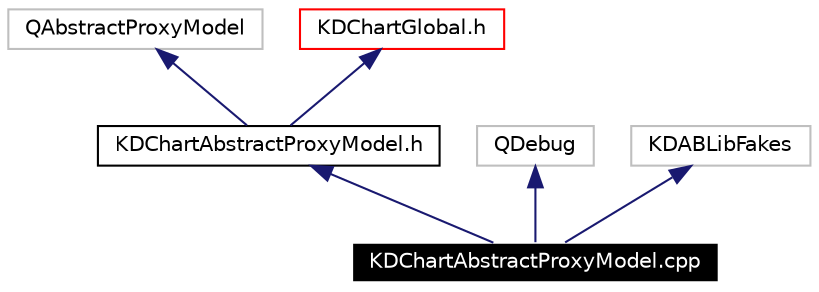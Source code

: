 digraph G
{
  edge [fontname="Helvetica",fontsize=10,labelfontname="Helvetica",labelfontsize=10];
  node [fontname="Helvetica",fontsize=10,shape=record];
  Node817 [label="KDChartAbstractProxyModel.cpp",height=0.2,width=0.4,color="white", fillcolor="black", style="filled" fontcolor="white"];
  Node818 -> Node817 [dir=back,color="midnightblue",fontsize=10,style="solid",fontname="Helvetica"];
  Node818 [label="KDChartAbstractProxyModel.h",height=0.2,width=0.4,color="black",URL="$_k_d_chart_abstract_proxy_model_8h.html"];
  Node819 -> Node818 [dir=back,color="midnightblue",fontsize=10,style="solid",fontname="Helvetica"];
  Node819 [label="QAbstractProxyModel",height=0.2,width=0.4,color="grey75"];
  Node820 -> Node818 [dir=back,color="midnightblue",fontsize=10,style="solid",fontname="Helvetica"];
  Node820 [label="KDChartGlobal.h",height=0.2,width=0.4,color="red",URL="$_k_d_chart_global_8h.html"];
  Node826 -> Node817 [dir=back,color="midnightblue",fontsize=10,style="solid",fontname="Helvetica"];
  Node826 [label="QDebug",height=0.2,width=0.4,color="grey75"];
  Node827 -> Node817 [dir=back,color="midnightblue",fontsize=10,style="solid",fontname="Helvetica"];
  Node827 [label="KDABLibFakes",height=0.2,width=0.4,color="grey75"];
}
